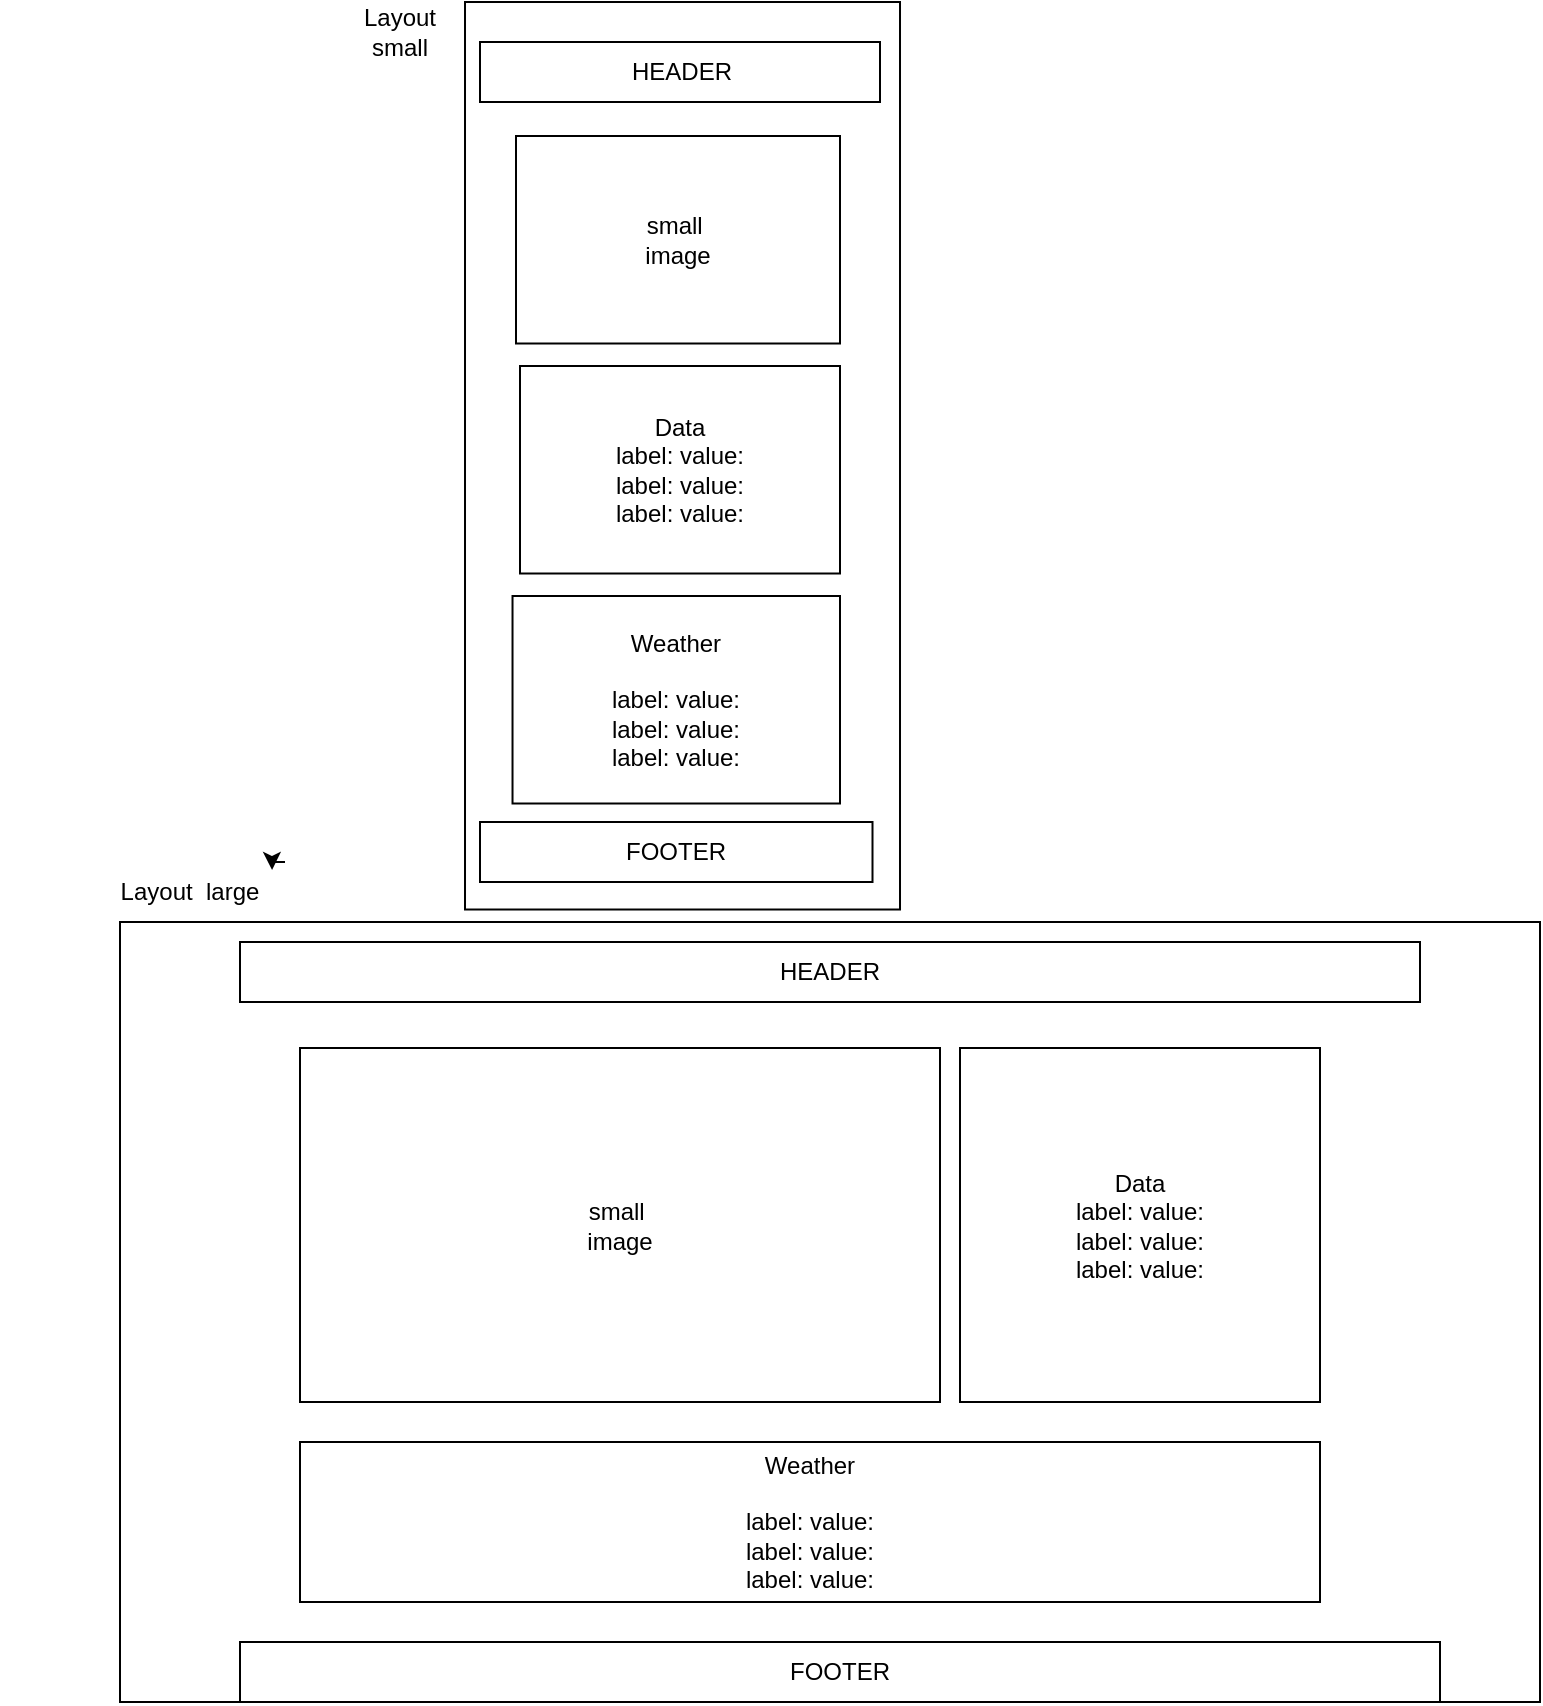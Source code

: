 <mxfile version="24.7.17">
  <diagram name="Página-1" id="dli9Ct7WA-Y6g10OxSPM">
    <mxGraphModel dx="1434" dy="772" grid="1" gridSize="10" guides="1" tooltips="1" connect="1" arrows="1" fold="1" page="1" pageScale="1" pageWidth="827" pageHeight="1169" math="0" shadow="0">
      <root>
        <mxCell id="0" />
        <mxCell id="1" parent="0" />
        <mxCell id="4VcA2u2GX-OfZA5xC6Pf-2" value="" style="rounded=0;whiteSpace=wrap;html=1;rotation=90;" parent="1" vertex="1">
          <mxGeometry x="144.38" y="128.13" width="453.75" height="217.5" as="geometry" />
        </mxCell>
        <mxCell id="4VcA2u2GX-OfZA5xC6Pf-4" value="Layout small" style="text;html=1;align=center;verticalAlign=middle;whiteSpace=wrap;rounded=0;" parent="1" vertex="1">
          <mxGeometry x="200" y="10" width="60" height="30" as="geometry" />
        </mxCell>
        <mxCell id="4VcA2u2GX-OfZA5xC6Pf-5" value="Layout&amp;nbsp; large" style="text;html=1;align=center;verticalAlign=middle;whiteSpace=wrap;rounded=0;" parent="1" vertex="1">
          <mxGeometry x="30" y="440" width="190" height="30" as="geometry" />
        </mxCell>
        <mxCell id="4VcA2u2GX-OfZA5xC6Pf-6" style="edgeStyle=orthogonalEdgeStyle;rounded=0;orthogonalLoop=1;jettySize=auto;html=1;exitX=0.75;exitY=0;exitDx=0;exitDy=0;entryX=0.716;entryY=0.133;entryDx=0;entryDy=0;entryPerimeter=0;" parent="1" source="4VcA2u2GX-OfZA5xC6Pf-5" target="4VcA2u2GX-OfZA5xC6Pf-5" edge="1">
          <mxGeometry relative="1" as="geometry" />
        </mxCell>
        <mxCell id="4VcA2u2GX-OfZA5xC6Pf-8" value="" style="rounded=0;whiteSpace=wrap;html=1;" parent="1" vertex="1">
          <mxGeometry x="90" y="470" width="710" height="390" as="geometry" />
        </mxCell>
        <mxCell id="4VcA2u2GX-OfZA5xC6Pf-9" value="" style="rounded=0;whiteSpace=wrap;html=1;" parent="1" vertex="1">
          <mxGeometry x="270" y="30" width="200" height="30" as="geometry" />
        </mxCell>
        <mxCell id="4VcA2u2GX-OfZA5xC6Pf-10" value="HEADER" style="text;html=1;align=center;verticalAlign=middle;whiteSpace=wrap;rounded=0;" parent="1" vertex="1">
          <mxGeometry x="341.25" y="30" width="60" height="30" as="geometry" />
        </mxCell>
        <mxCell id="4VcA2u2GX-OfZA5xC6Pf-11" value="small&amp;nbsp;&lt;div&gt;image&lt;/div&gt;" style="rounded=0;whiteSpace=wrap;html=1;" parent="1" vertex="1">
          <mxGeometry x="288" y="77" width="162" height="103.75" as="geometry" />
        </mxCell>
        <mxCell id="4VcA2u2GX-OfZA5xC6Pf-12" value="Data&lt;div&gt;label: value:&lt;/div&gt;&lt;div&gt;label: value:&lt;br&gt;&lt;/div&gt;&lt;div&gt;label: value:&lt;br&gt;&lt;/div&gt;" style="rounded=0;whiteSpace=wrap;html=1;" parent="1" vertex="1">
          <mxGeometry x="290" y="192" width="160" height="103.75" as="geometry" />
        </mxCell>
        <mxCell id="4VcA2u2GX-OfZA5xC6Pf-13" value="FOOTER" style="rounded=0;whiteSpace=wrap;html=1;" parent="1" vertex="1">
          <mxGeometry x="270" y="420" width="196.25" height="30" as="geometry" />
        </mxCell>
        <mxCell id="4VcA2u2GX-OfZA5xC6Pf-14" value="Weather&lt;div&gt;&lt;br&gt;&lt;div&gt;label: value:&lt;/div&gt;&lt;div&gt;label: value:&lt;br&gt;&lt;/div&gt;&lt;div&gt;label: value:&lt;/div&gt;&lt;/div&gt;" style="rounded=0;whiteSpace=wrap;html=1;" parent="1" vertex="1">
          <mxGeometry x="286.26" y="307" width="163.74" height="103.75" as="geometry" />
        </mxCell>
        <mxCell id="4VcA2u2GX-OfZA5xC6Pf-21" value="HEADER" style="rounded=0;whiteSpace=wrap;html=1;" parent="1" vertex="1">
          <mxGeometry x="150" y="480" width="590" height="30" as="geometry" />
        </mxCell>
        <mxCell id="4VcA2u2GX-OfZA5xC6Pf-22" value="small&amp;nbsp;&lt;div&gt;image&lt;/div&gt;" style="rounded=0;whiteSpace=wrap;html=1;" parent="1" vertex="1">
          <mxGeometry x="180" y="533" width="320" height="177" as="geometry" />
        </mxCell>
        <mxCell id="4VcA2u2GX-OfZA5xC6Pf-23" value="Data&lt;div&gt;label: value:&lt;/div&gt;&lt;div&gt;label: value:&lt;br&gt;&lt;/div&gt;&lt;div&gt;label: value:&lt;br&gt;&lt;/div&gt;" style="rounded=0;whiteSpace=wrap;html=1;" parent="1" vertex="1">
          <mxGeometry x="510" y="533" width="180" height="177" as="geometry" />
        </mxCell>
        <mxCell id="4VcA2u2GX-OfZA5xC6Pf-24" value="FOOTER" style="rounded=0;whiteSpace=wrap;html=1;" parent="1" vertex="1">
          <mxGeometry x="150" y="830" width="600" height="30" as="geometry" />
        </mxCell>
        <mxCell id="4VcA2u2GX-OfZA5xC6Pf-25" value="Weather&lt;div&gt;&lt;br&gt;&lt;div&gt;label: value:&lt;/div&gt;&lt;div&gt;label: value:&lt;br&gt;&lt;/div&gt;&lt;div&gt;label: value:&lt;/div&gt;&lt;/div&gt;" style="rounded=0;whiteSpace=wrap;html=1;" parent="1" vertex="1">
          <mxGeometry x="180" y="730" width="510" height="80" as="geometry" />
        </mxCell>
      </root>
    </mxGraphModel>
  </diagram>
</mxfile>
